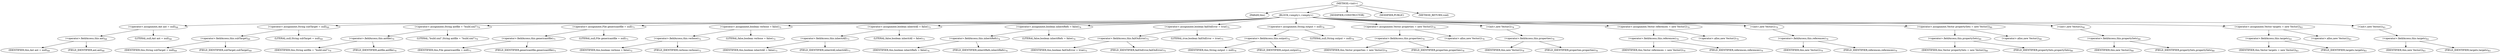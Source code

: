 digraph "&lt;init&gt;" {  
"1159" [label = <(METHOD,&lt;init&gt;)> ]
"1160" [label = <(PARAM,this)> ]
"1161" [label = <(BLOCK,&lt;empty&gt;,&lt;empty&gt;)> ]
"1162" [label = <(&lt;operator&gt;.assignment,Ant ant = null)<SUB>68</SUB>> ]
"1163" [label = <(&lt;operator&gt;.fieldAccess,this.ant)<SUB>68</SUB>> ]
"1164" [label = <(IDENTIFIER,this,Ant ant = null)<SUB>68</SUB>> ]
"1165" [label = <(FIELD_IDENTIFIER,ant,ant)<SUB>68</SUB>> ]
"1166" [label = <(LITERAL,null,Ant ant = null)<SUB>68</SUB>> ]
"1167" [label = <(&lt;operator&gt;.assignment,String subTarget = null)<SUB>69</SUB>> ]
"1168" [label = <(&lt;operator&gt;.fieldAccess,this.subTarget)<SUB>69</SUB>> ]
"1169" [label = <(IDENTIFIER,this,String subTarget = null)<SUB>69</SUB>> ]
"1170" [label = <(FIELD_IDENTIFIER,subTarget,subTarget)<SUB>69</SUB>> ]
"1171" [label = <(LITERAL,null,String subTarget = null)<SUB>69</SUB>> ]
"1172" [label = <(&lt;operator&gt;.assignment,String antfile = &quot;build.xml&quot;)<SUB>70</SUB>> ]
"1173" [label = <(&lt;operator&gt;.fieldAccess,this.antfile)<SUB>70</SUB>> ]
"1174" [label = <(IDENTIFIER,this,String antfile = &quot;build.xml&quot;)<SUB>70</SUB>> ]
"1175" [label = <(FIELD_IDENTIFIER,antfile,antfile)<SUB>70</SUB>> ]
"1176" [label = <(LITERAL,&quot;build.xml&quot;,String antfile = &quot;build.xml&quot;)<SUB>70</SUB>> ]
"1177" [label = <(&lt;operator&gt;.assignment,File genericantfile = null)<SUB>71</SUB>> ]
"1178" [label = <(&lt;operator&gt;.fieldAccess,this.genericantfile)<SUB>71</SUB>> ]
"1179" [label = <(IDENTIFIER,this,File genericantfile = null)<SUB>71</SUB>> ]
"1180" [label = <(FIELD_IDENTIFIER,genericantfile,genericantfile)<SUB>71</SUB>> ]
"1181" [label = <(LITERAL,null,File genericantfile = null)<SUB>71</SUB>> ]
"1182" [label = <(&lt;operator&gt;.assignment,boolean verbose = false)<SUB>72</SUB>> ]
"1183" [label = <(&lt;operator&gt;.fieldAccess,this.verbose)<SUB>72</SUB>> ]
"1184" [label = <(IDENTIFIER,this,boolean verbose = false)<SUB>72</SUB>> ]
"1185" [label = <(FIELD_IDENTIFIER,verbose,verbose)<SUB>72</SUB>> ]
"1186" [label = <(LITERAL,false,boolean verbose = false)<SUB>72</SUB>> ]
"1187" [label = <(&lt;operator&gt;.assignment,boolean inheritAll = false)<SUB>73</SUB>> ]
"1188" [label = <(&lt;operator&gt;.fieldAccess,this.inheritAll)<SUB>73</SUB>> ]
"1189" [label = <(IDENTIFIER,this,boolean inheritAll = false)<SUB>73</SUB>> ]
"1190" [label = <(FIELD_IDENTIFIER,inheritAll,inheritAll)<SUB>73</SUB>> ]
"1191" [label = <(LITERAL,false,boolean inheritAll = false)<SUB>73</SUB>> ]
"1192" [label = <(&lt;operator&gt;.assignment,boolean inheritRefs = false)<SUB>74</SUB>> ]
"1193" [label = <(&lt;operator&gt;.fieldAccess,this.inheritRefs)<SUB>74</SUB>> ]
"1194" [label = <(IDENTIFIER,this,boolean inheritRefs = false)<SUB>74</SUB>> ]
"1195" [label = <(FIELD_IDENTIFIER,inheritRefs,inheritRefs)<SUB>74</SUB>> ]
"1196" [label = <(LITERAL,false,boolean inheritRefs = false)<SUB>74</SUB>> ]
"1197" [label = <(&lt;operator&gt;.assignment,boolean failOnError = true)<SUB>75</SUB>> ]
"1198" [label = <(&lt;operator&gt;.fieldAccess,this.failOnError)<SUB>75</SUB>> ]
"1199" [label = <(IDENTIFIER,this,boolean failOnError = true)<SUB>75</SUB>> ]
"1200" [label = <(FIELD_IDENTIFIER,failOnError,failOnError)<SUB>75</SUB>> ]
"1201" [label = <(LITERAL,true,boolean failOnError = true)<SUB>75</SUB>> ]
"1202" [label = <(&lt;operator&gt;.assignment,String output = null)<SUB>76</SUB>> ]
"1203" [label = <(&lt;operator&gt;.fieldAccess,this.output)<SUB>76</SUB>> ]
"1204" [label = <(IDENTIFIER,this,String output = null)<SUB>76</SUB>> ]
"1205" [label = <(FIELD_IDENTIFIER,output,output)<SUB>76</SUB>> ]
"1206" [label = <(LITERAL,null,String output = null)<SUB>76</SUB>> ]
"1207" [label = <(&lt;operator&gt;.assignment,Vector properties = new Vector())<SUB>78</SUB>> ]
"1208" [label = <(&lt;operator&gt;.fieldAccess,this.properties)<SUB>78</SUB>> ]
"1209" [label = <(IDENTIFIER,this,Vector properties = new Vector())<SUB>78</SUB>> ]
"1210" [label = <(FIELD_IDENTIFIER,properties,properties)<SUB>78</SUB>> ]
"1211" [label = <(&lt;operator&gt;.alloc,new Vector())<SUB>78</SUB>> ]
"1212" [label = <(&lt;init&gt;,new Vector())<SUB>78</SUB>> ]
"1213" [label = <(&lt;operator&gt;.fieldAccess,this.properties)<SUB>78</SUB>> ]
"1214" [label = <(IDENTIFIER,this,new Vector())<SUB>78</SUB>> ]
"1215" [label = <(FIELD_IDENTIFIER,properties,properties)<SUB>78</SUB>> ]
"1216" [label = <(&lt;operator&gt;.assignment,Vector references = new Vector())<SUB>79</SUB>> ]
"1217" [label = <(&lt;operator&gt;.fieldAccess,this.references)<SUB>79</SUB>> ]
"1218" [label = <(IDENTIFIER,this,Vector references = new Vector())<SUB>79</SUB>> ]
"1219" [label = <(FIELD_IDENTIFIER,references,references)<SUB>79</SUB>> ]
"1220" [label = <(&lt;operator&gt;.alloc,new Vector())<SUB>79</SUB>> ]
"1221" [label = <(&lt;init&gt;,new Vector())<SUB>79</SUB>> ]
"1222" [label = <(&lt;operator&gt;.fieldAccess,this.references)<SUB>79</SUB>> ]
"1223" [label = <(IDENTIFIER,this,new Vector())<SUB>79</SUB>> ]
"1224" [label = <(FIELD_IDENTIFIER,references,references)<SUB>79</SUB>> ]
"1225" [label = <(&lt;operator&gt;.assignment,Vector propertySets = new Vector())<SUB>80</SUB>> ]
"1226" [label = <(&lt;operator&gt;.fieldAccess,this.propertySets)<SUB>80</SUB>> ]
"1227" [label = <(IDENTIFIER,this,Vector propertySets = new Vector())<SUB>80</SUB>> ]
"1228" [label = <(FIELD_IDENTIFIER,propertySets,propertySets)<SUB>80</SUB>> ]
"1229" [label = <(&lt;operator&gt;.alloc,new Vector())<SUB>80</SUB>> ]
"1230" [label = <(&lt;init&gt;,new Vector())<SUB>80</SUB>> ]
"1231" [label = <(&lt;operator&gt;.fieldAccess,this.propertySets)<SUB>80</SUB>> ]
"1232" [label = <(IDENTIFIER,this,new Vector())<SUB>80</SUB>> ]
"1233" [label = <(FIELD_IDENTIFIER,propertySets,propertySets)<SUB>80</SUB>> ]
"1234" [label = <(&lt;operator&gt;.assignment,Vector targets = new Vector())<SUB>83</SUB>> ]
"1235" [label = <(&lt;operator&gt;.fieldAccess,this.targets)<SUB>83</SUB>> ]
"1236" [label = <(IDENTIFIER,this,Vector targets = new Vector())<SUB>83</SUB>> ]
"1237" [label = <(FIELD_IDENTIFIER,targets,targets)<SUB>83</SUB>> ]
"1238" [label = <(&lt;operator&gt;.alloc,new Vector())<SUB>83</SUB>> ]
"1239" [label = <(&lt;init&gt;,new Vector())<SUB>83</SUB>> ]
"1240" [label = <(&lt;operator&gt;.fieldAccess,this.targets)<SUB>83</SUB>> ]
"1241" [label = <(IDENTIFIER,this,new Vector())<SUB>83</SUB>> ]
"1242" [label = <(FIELD_IDENTIFIER,targets,targets)<SUB>83</SUB>> ]
"1243" [label = <(MODIFIER,CONSTRUCTOR)> ]
"1244" [label = <(MODIFIER,PUBLIC)> ]
"1245" [label = <(METHOD_RETURN,void)> ]
  "1159" -> "1160" 
  "1159" -> "1161" 
  "1159" -> "1243" 
  "1159" -> "1244" 
  "1159" -> "1245" 
  "1161" -> "1162" 
  "1161" -> "1167" 
  "1161" -> "1172" 
  "1161" -> "1177" 
  "1161" -> "1182" 
  "1161" -> "1187" 
  "1161" -> "1192" 
  "1161" -> "1197" 
  "1161" -> "1202" 
  "1161" -> "1207" 
  "1161" -> "1212" 
  "1161" -> "1216" 
  "1161" -> "1221" 
  "1161" -> "1225" 
  "1161" -> "1230" 
  "1161" -> "1234" 
  "1161" -> "1239" 
  "1162" -> "1163" 
  "1162" -> "1166" 
  "1163" -> "1164" 
  "1163" -> "1165" 
  "1167" -> "1168" 
  "1167" -> "1171" 
  "1168" -> "1169" 
  "1168" -> "1170" 
  "1172" -> "1173" 
  "1172" -> "1176" 
  "1173" -> "1174" 
  "1173" -> "1175" 
  "1177" -> "1178" 
  "1177" -> "1181" 
  "1178" -> "1179" 
  "1178" -> "1180" 
  "1182" -> "1183" 
  "1182" -> "1186" 
  "1183" -> "1184" 
  "1183" -> "1185" 
  "1187" -> "1188" 
  "1187" -> "1191" 
  "1188" -> "1189" 
  "1188" -> "1190" 
  "1192" -> "1193" 
  "1192" -> "1196" 
  "1193" -> "1194" 
  "1193" -> "1195" 
  "1197" -> "1198" 
  "1197" -> "1201" 
  "1198" -> "1199" 
  "1198" -> "1200" 
  "1202" -> "1203" 
  "1202" -> "1206" 
  "1203" -> "1204" 
  "1203" -> "1205" 
  "1207" -> "1208" 
  "1207" -> "1211" 
  "1208" -> "1209" 
  "1208" -> "1210" 
  "1212" -> "1213" 
  "1213" -> "1214" 
  "1213" -> "1215" 
  "1216" -> "1217" 
  "1216" -> "1220" 
  "1217" -> "1218" 
  "1217" -> "1219" 
  "1221" -> "1222" 
  "1222" -> "1223" 
  "1222" -> "1224" 
  "1225" -> "1226" 
  "1225" -> "1229" 
  "1226" -> "1227" 
  "1226" -> "1228" 
  "1230" -> "1231" 
  "1231" -> "1232" 
  "1231" -> "1233" 
  "1234" -> "1235" 
  "1234" -> "1238" 
  "1235" -> "1236" 
  "1235" -> "1237" 
  "1239" -> "1240" 
  "1240" -> "1241" 
  "1240" -> "1242" 
}
